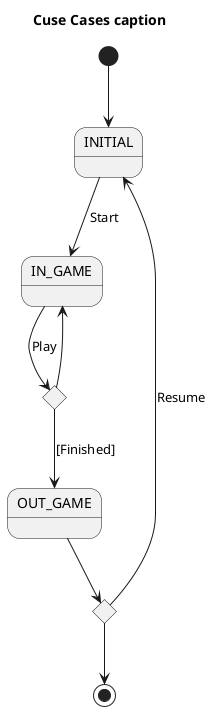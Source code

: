 @startuml UseCaseContext
title Cuse Cases caption 

state INITIAL
state IN_GAME
state OUT_GAME
state if1 <<choice>>
state if2 <<choice>>


[*]--> INITIAL
INITIAL --> IN_GAME : Start
IN_GAME --> if1 : Play
    if1 --> IN_GAME 
if1 --> OUT_GAME : [Finished]
    OUT_GAME --> if2 
    if2 --> INITIAL : Resume
if2 --> [*]

@enduml

